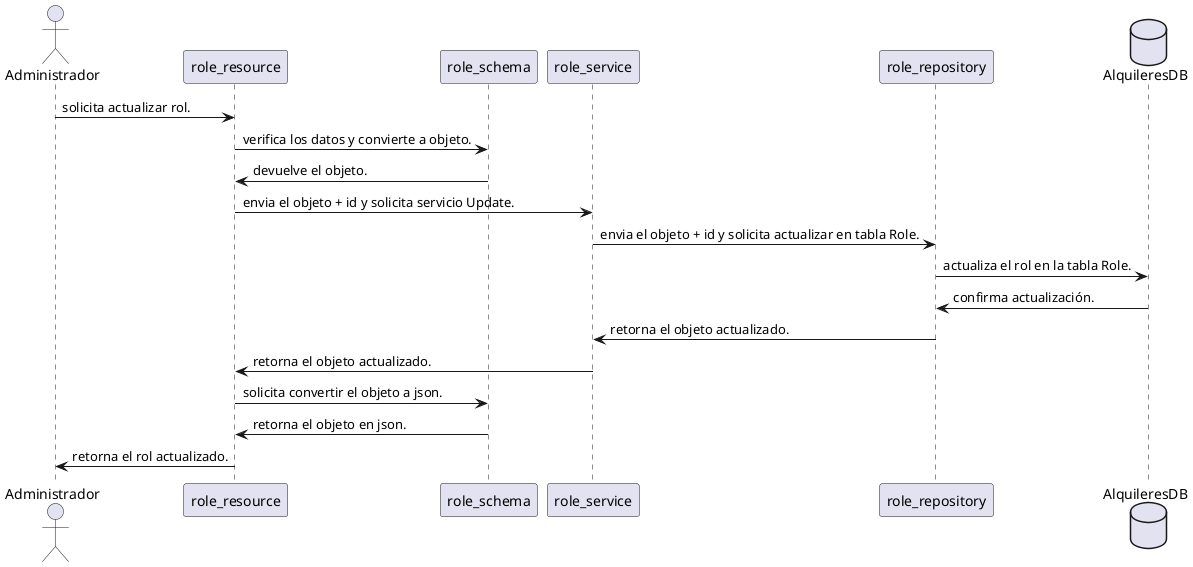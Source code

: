 @startuml Diagrama de Secuencia - Actualización de rol

actor Administrador

Administrador -> role_resource: solicita actualizar rol.
role_resource -> role_schema: verifica los datos y convierte a objeto.
role_schema -> role_resource: devuelve el objeto.
role_resource -> role_service: envia el objeto + id y solicita servicio Update.
role_service -> role_repository: envia el objeto + id y solicita actualizar en tabla Role.

database AlquileresDB

role_repository -> AlquileresDB: actualiza el rol en la tabla Role.
AlquileresDB -> role_repository: confirma actualización.
role_repository -> role_service: retorna el objeto actualizado.
role_service -> role_resource: retorna el objeto actualizado.
role_resource -> role_schema: solicita convertir el objeto a json.
role_schema -> role_resource: retorna el objeto en json.
role_resource -> Administrador: retorna el rol actualizado.

@enduml
